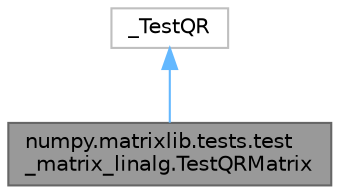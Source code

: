 digraph "numpy.matrixlib.tests.test_matrix_linalg.TestQRMatrix"
{
 // LATEX_PDF_SIZE
  bgcolor="transparent";
  edge [fontname=Helvetica,fontsize=10,labelfontname=Helvetica,labelfontsize=10];
  node [fontname=Helvetica,fontsize=10,shape=box,height=0.2,width=0.4];
  Node1 [id="Node000001",label="numpy.matrixlib.tests.test\l_matrix_linalg.TestQRMatrix",height=0.2,width=0.4,color="gray40", fillcolor="grey60", style="filled", fontcolor="black",tooltip=" "];
  Node2 -> Node1 [id="edge2_Node000001_Node000002",dir="back",color="steelblue1",style="solid",tooltip=" "];
  Node2 [id="Node000002",label="_TestQR",height=0.2,width=0.4,color="grey75", fillcolor="white", style="filled",URL="$da/d3d/class__TestQR.html",tooltip=" "];
}

